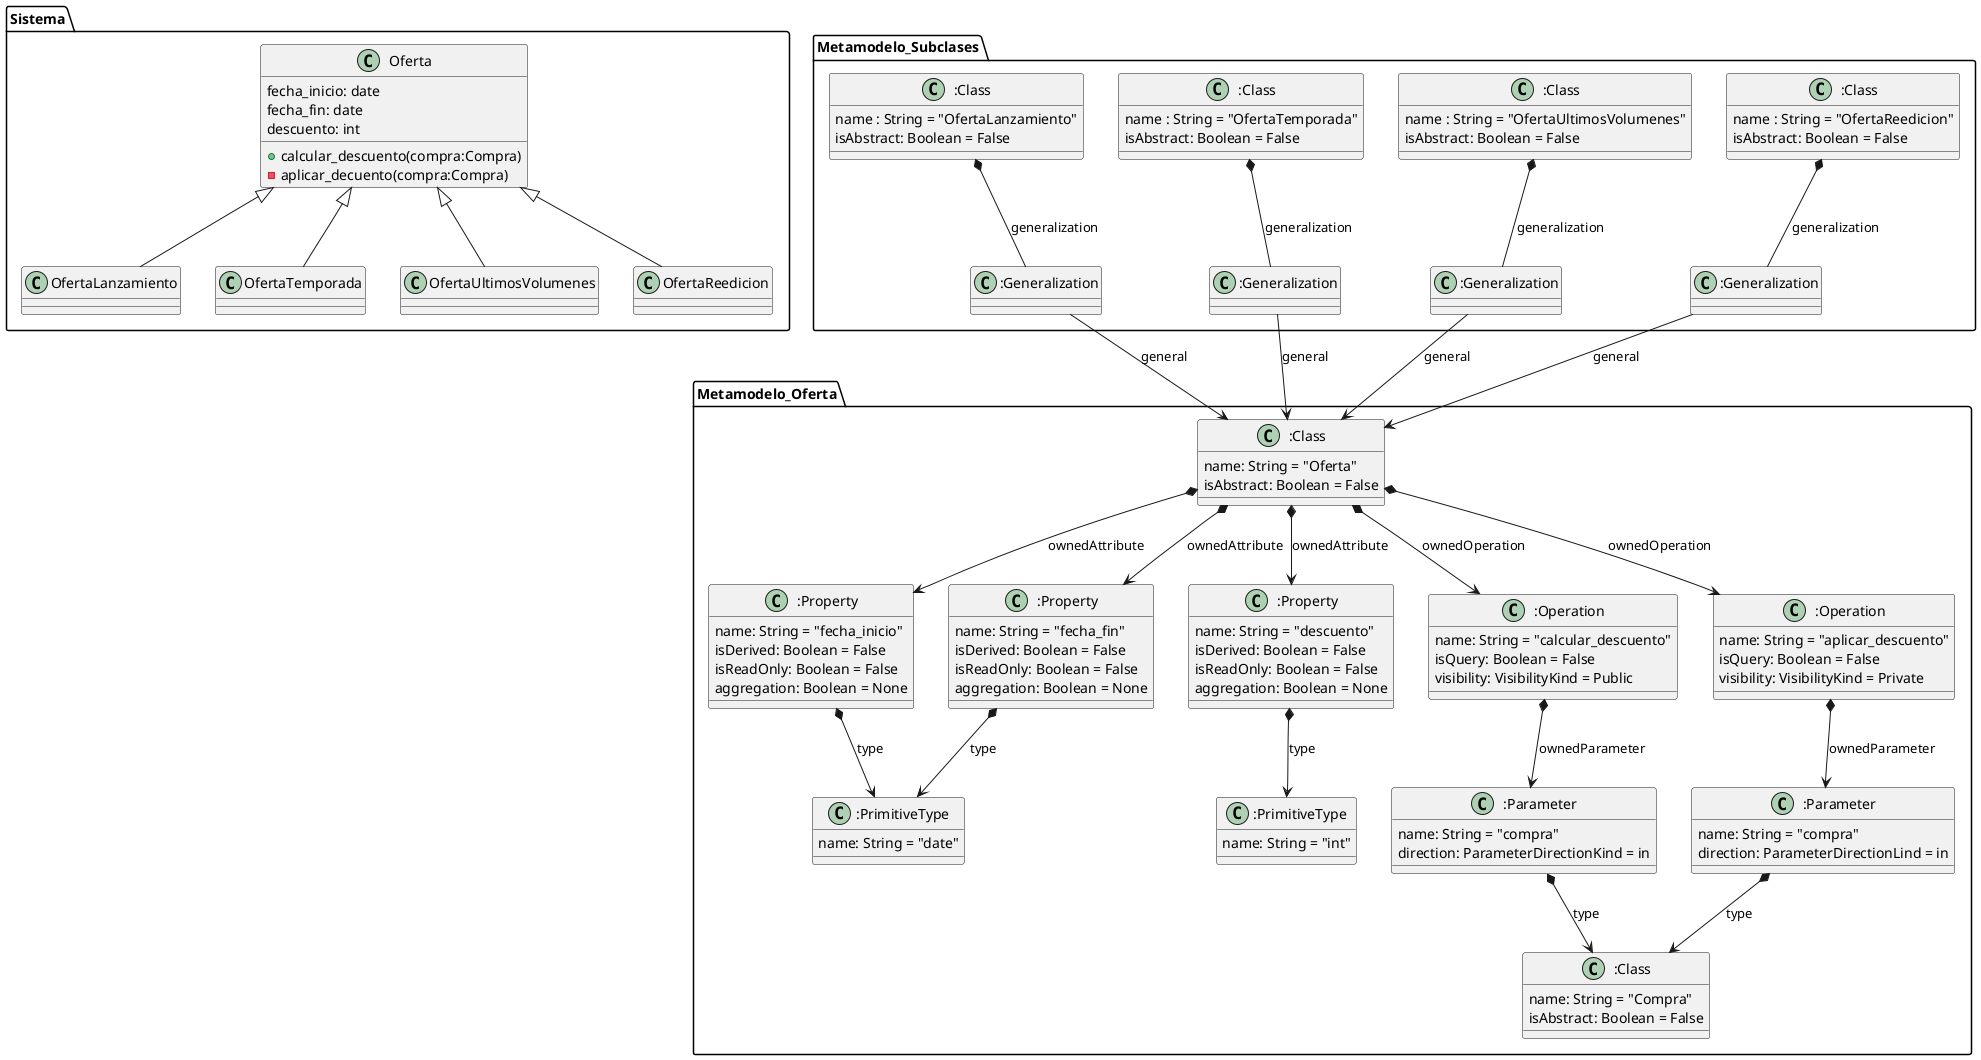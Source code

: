 @startuml metamodelo_clases_herencia


package Sistema {

    class Oferta {
        fecha_inicio: date
        fecha_fin: date
        descuento: int

        + calcular_descuento(compra:Compra)
        - aplicar_decuento(compra:Compra)
    }

    class OfertaLanzamiento {
    }

    class OfertaTemporada {
    }

    class OfertaUltimosVolumenes {
    }

    class OfertaReedicion {
    }

    Oferta <|-- OfertaLanzamiento
    Oferta <|-- OfertaReedicion
    Oferta <|-- OfertaUltimosVolumenes
    Oferta <|-- OfertaTemporada


}


package Metamodelo_Oferta {


    class ":Class" as c1 {
        name: String = "Oferta"
        isAbstract: Boolean = False
    }

    class ":PrimitiveType" as date_type {
        name: String = "date"
    }

    class ":Property" as a1 {
        name: String = "fecha_inicio"
        isDerived: Boolean = False
        isReadOnly: Boolean = False
        aggregation: Boolean = None
    }
    a1 *--> date_type : type

    class ":Property" as a2 {
        name: String = "fecha_fin"
        isDerived: Boolean = False
        isReadOnly: Boolean = False
        aggregation: Boolean = None
    }
    a2 *--> date_type : type


    class ":Property" as a3 {
        name: String = "descuento"
        isDerived: Boolean = False
        isReadOnly: Boolean = False
        aggregation: Boolean = None
    }

    class ":PrimitiveType" as a3t {
        name: String = "int"
    }
    a3 *--> a3t : type

    c1 *--> a1 : ownedAttribute
    c1 *--> a2 : ownedAttribute
    c1 *--> a3 : ownedAttribute

    class ":Class" as compra {
        name: String = "Compra"
        isAbstract: Boolean = False
    }

    class ":Operation" as m1 {
        name: String = "calcular_descuento"
        isQuery: Boolean = False
        visibility: VisibilityKind = Public
    }
    c1 *--> m1 : ownedOperation

    class ":Parameter" as m1_p1 {
        name: String = "compra"
        direction: ParameterDirectionKind = in
    }

    m1_p1 *--> compra : type
    m1 *--> m1_p1 : ownedParameter
    

    class ":Operation" as m2 {
        name: String = "aplicar_descuento"
        isQuery: Boolean = False
        visibility: VisibilityKind = Private
    }
    c1 *--> m2 : ownedOperation

    class ":Parameter" as m2_p1 {
        name: String = "compra"
        direction: ParameterDirectionLind = in
    }
    m2_p1 *--> compra : type
    m2 *--> m2_p1 : ownedParameter


}

package Metamodelo_Subclases {

    class ":Class" as o1 {
        name : String = "OfertaLanzamiento"
        isAbstract: Boolean = False
    }

    class ":Generalization" as g1 {

    }

    o1 *-- g1 : generalization
    g1 --> c1 : general



    class ":Class" as o2 {
        name : String = "OfertaTemporada"
        isAbstract: Boolean = False
    }

    class ":Generalization" as g2 {

    }

    o2 *-- g2 : generalization
    g2 --> c1 : general


    class ":Class" as o3 {
        name : String = "OfertaUltimosVolumenes"
        isAbstract: Boolean = False
    }

    class ":Generalization" as g3 {

    }

    o3 *-- g3 : generalization
    g3 --> c1 : general



    class ":Class" as o4 {
        name : String = "OfertaReedicion"
        isAbstract: Boolean = False
    }

    class ":Generalization" as g4 {

    }

    o4 *-- g4 : generalization
    g4 --> c1 : general


}


@enduml